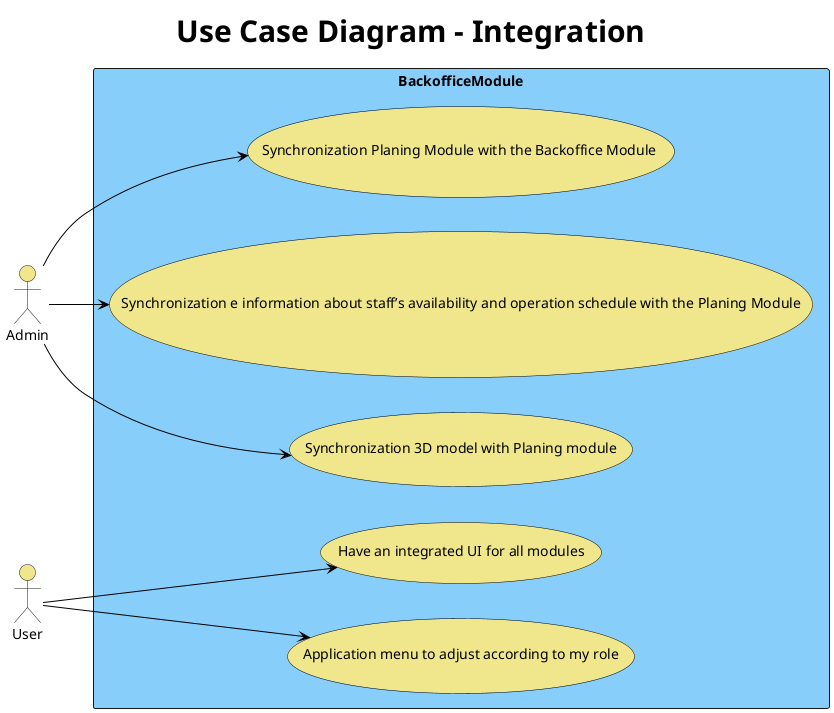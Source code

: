 ﻿@startuml
title Use Case Diagram - Integration

left to right direction

actor Admin #F0E68C
actor User #F0E68C


skinparam usecase {
    BackgroundColor LightBlue
    ArrowColor Black
    BorderColor Black
    FontColor Black
    FontSize 14
}

skinparam title {
    FontSize 30
}

rectangle BackofficeModule #87CEFA {
   
    usecase "Have an integrated UI for all modules" as UC24 #F0E68C
    User --> UC24

    usecase "Application menu to adjust according to my role" as UC25 #F0E68C
    User --> UC25

    usecase "Synchronization 3D model with Planing module" as UC26 #F0E68C
    Admin --> UC26

    usecase "Synchronization Planing Module with the Backoffice Module " as UC27 #F0E68C
    Admin --> UC27

    usecase "Synchronization e information about staff’s availability and operation schedule with the Planing Module" as UC28 #F0E68C
    Admin --> UC28

}

@enduml